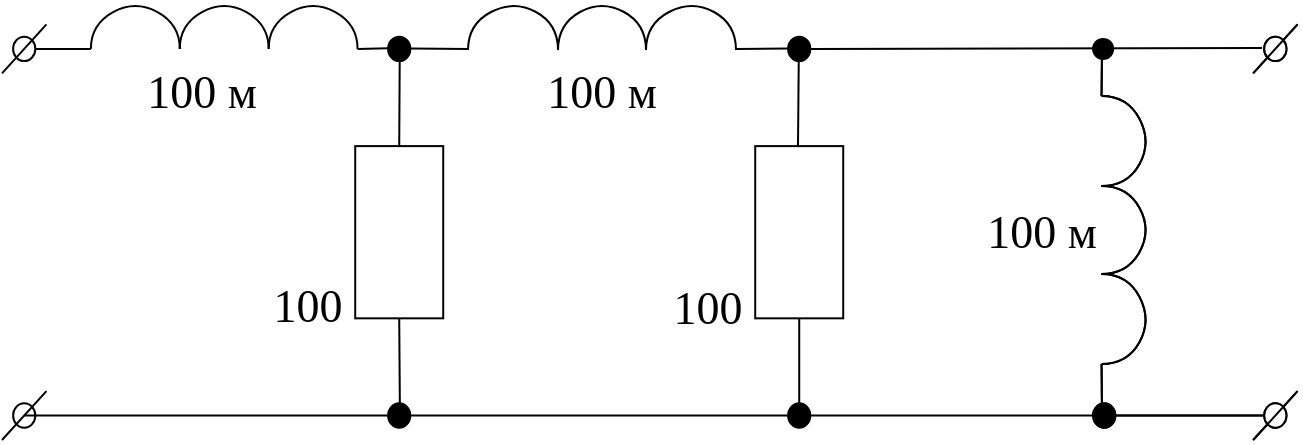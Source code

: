 <mxfile version="20.3.0" type="device"><diagram id="Dhs0ppZ26DUApHJKac9c" name="Страница 1"><mxGraphModel dx="902" dy="912" grid="1" gridSize="10" guides="1" tooltips="1" connect="1" arrows="1" fold="1" page="1" pageScale="1" pageWidth="827" pageHeight="1169" math="0" shadow="0"><root><mxCell id="0"/><mxCell id="1" parent="0"/><mxCell id="In4ZjJrjr7t_iOAR5RKB-9" value="" style="group" parent="1" vertex="1" connectable="0"><mxGeometry x="144.444" y="280" width="133.333" height="12.222" as="geometry"/></mxCell><mxCell id="In4ZjJrjr7t_iOAR5RKB-5" value="" style="curved=1;endArrow=none;html=1;rounded=0;endFill=0;" parent="In4ZjJrjr7t_iOAR5RKB-9" edge="1"><mxGeometry width="50" height="50" relative="1" as="geometry"><mxPoint y="24.444" as="sourcePoint"/><mxPoint x="44.444" y="24.444" as="targetPoint"/><Array as="points"><mxPoint y="12.222"/><mxPoint x="22.222"/><mxPoint x="44.444" y="12.222"/></Array></mxGeometry></mxCell><mxCell id="In4ZjJrjr7t_iOAR5RKB-7" value="" style="curved=1;endArrow=none;html=1;rounded=0;endFill=0;" parent="In4ZjJrjr7t_iOAR5RKB-9" edge="1"><mxGeometry width="50" height="50" relative="1" as="geometry"><mxPoint x="44.444" y="24.444" as="sourcePoint"/><mxPoint x="88.889" y="24.444" as="targetPoint"/><Array as="points"><mxPoint x="44.444" y="12.222"/><mxPoint x="66.667"/><mxPoint x="88.889" y="12.222"/></Array></mxGeometry></mxCell><mxCell id="In4ZjJrjr7t_iOAR5RKB-8" value="" style="curved=1;endArrow=none;html=1;rounded=0;endFill=0;" parent="In4ZjJrjr7t_iOAR5RKB-9" edge="1"><mxGeometry width="50" height="50" relative="1" as="geometry"><mxPoint x="88.889" y="24.444" as="sourcePoint"/><mxPoint x="133.333" y="24.444" as="targetPoint"/><Array as="points"><mxPoint x="88.889" y="12.222"/><mxPoint x="111.111"/><mxPoint x="133.333" y="12.222"/></Array></mxGeometry></mxCell><mxCell id="In4ZjJrjr7t_iOAR5RKB-18" value="" style="endArrow=none;html=1;rounded=0;startArrow=none;" parent="1" source="In4ZjJrjr7t_iOAR5RKB-77" edge="1"><mxGeometry width="50" height="50" relative="1" as="geometry"><mxPoint x="466.667" y="304.444" as="sourcePoint"/><mxPoint x="730" y="304" as="targetPoint"/></mxGeometry></mxCell><mxCell id="In4ZjJrjr7t_iOAR5RKB-19" value="" style="endArrow=none;html=1;rounded=0;startArrow=none;" parent="1" source="In4ZjJrjr7t_iOAR5RKB-83" edge="1"><mxGeometry width="50" height="50" relative="1" as="geometry"><mxPoint x="333.333" y="304.444" as="sourcePoint"/><mxPoint x="277.778" y="304.444" as="targetPoint"/></mxGeometry></mxCell><mxCell id="In4ZjJrjr7t_iOAR5RKB-20" value="" style="endArrow=none;html=1;rounded=0;" parent="1" edge="1"><mxGeometry width="50" height="50" relative="1" as="geometry"><mxPoint x="111.111" y="304.444" as="sourcePoint"/><mxPoint x="144.444" y="304.444" as="targetPoint"/></mxGeometry></mxCell><mxCell id="In4ZjJrjr7t_iOAR5RKB-24" value="" style="rounded=0;whiteSpace=wrap;html=1;rotation=90;" parent="1" vertex="1"><mxGeometry x="255.556" y="374.111" width="86.111" height="44" as="geometry"/></mxCell><mxCell id="In4ZjJrjr7t_iOAR5RKB-31" value="" style="endArrow=none;html=1;rounded=0;exitX=0;exitY=0.5;exitDx=0;exitDy=0;" parent="1" source="In4ZjJrjr7t_iOAR5RKB-24" edge="1"><mxGeometry width="50" height="50" relative="1" as="geometry"><mxPoint x="411.111" y="353.333" as="sourcePoint"/><mxPoint x="298.889" y="304.444" as="targetPoint"/></mxGeometry></mxCell><mxCell id="In4ZjJrjr7t_iOAR5RKB-32" value="" style="endArrow=none;html=1;rounded=0;entryX=1;entryY=0.5;entryDx=0;entryDy=0;startArrow=none;" parent="1" source="In4ZjJrjr7t_iOAR5RKB-85" target="In4ZjJrjr7t_iOAR5RKB-24" edge="1"><mxGeometry width="50" height="50" relative="1" as="geometry"><mxPoint x="298.889" y="487.778" as="sourcePoint"/><mxPoint x="344.444" y="438.889" as="targetPoint"/></mxGeometry></mxCell><mxCell id="In4ZjJrjr7t_iOAR5RKB-33" value="" style="rounded=0;whiteSpace=wrap;html=1;rotation=90;" parent="1" vertex="1"><mxGeometry x="455.556" y="374.111" width="86.111" height="44" as="geometry"/></mxCell><mxCell id="In4ZjJrjr7t_iOAR5RKB-34" value="" style="endArrow=none;html=1;rounded=0;entryX=1;entryY=0.5;entryDx=0;entryDy=0;startArrow=none;" parent="1" source="In4ZjJrjr7t_iOAR5RKB-79" target="In4ZjJrjr7t_iOAR5RKB-33" edge="1"><mxGeometry width="50" height="50" relative="1" as="geometry"><mxPoint x="498.889" y="487.778" as="sourcePoint"/><mxPoint x="533.333" y="438.889" as="targetPoint"/></mxGeometry></mxCell><mxCell id="In4ZjJrjr7t_iOAR5RKB-35" value="" style="endArrow=none;html=1;rounded=0;entryX=1;entryY=0.5;entryDx=0;entryDy=0;" parent="1" edge="1"><mxGeometry width="50" height="50" relative="1" as="geometry"><mxPoint x="498" y="353" as="sourcePoint"/><mxPoint x="498.422" y="304.444" as="targetPoint"/></mxGeometry></mxCell><mxCell id="In4ZjJrjr7t_iOAR5RKB-47" value="" style="group" parent="1" vertex="1" connectable="0"><mxGeometry x="100" y="292.222" width="22.222" height="24.444" as="geometry"/></mxCell><mxCell id="In4ZjJrjr7t_iOAR5RKB-48" value="" style="ellipse;whiteSpace=wrap;html=1;" parent="In4ZjJrjr7t_iOAR5RKB-47" vertex="1"><mxGeometry x="5.556" y="6.111" width="11.111" height="12.222" as="geometry"/></mxCell><mxCell id="In4ZjJrjr7t_iOAR5RKB-49" value="" style="endArrow=none;html=1;rounded=0;" parent="In4ZjJrjr7t_iOAR5RKB-47" edge="1"><mxGeometry width="50" height="50" relative="1" as="geometry"><mxPoint y="24.444" as="sourcePoint"/><mxPoint x="22.222" as="targetPoint"/></mxGeometry></mxCell><mxCell id="In4ZjJrjr7t_iOAR5RKB-50" value="" style="group" parent="1" vertex="1" connectable="0"><mxGeometry x="100" y="475.556" width="22.222" height="24.444" as="geometry"/></mxCell><mxCell id="In4ZjJrjr7t_iOAR5RKB-51" value="" style="ellipse;whiteSpace=wrap;html=1;" parent="In4ZjJrjr7t_iOAR5RKB-50" vertex="1"><mxGeometry x="5.556" y="6.111" width="11.111" height="12.222" as="geometry"/></mxCell><mxCell id="In4ZjJrjr7t_iOAR5RKB-52" value="" style="endArrow=none;html=1;rounded=0;" parent="In4ZjJrjr7t_iOAR5RKB-50" edge="1"><mxGeometry width="50" height="50" relative="1" as="geometry"><mxPoint y="24.444" as="sourcePoint"/><mxPoint x="22.222" as="targetPoint"/></mxGeometry></mxCell><mxCell id="In4ZjJrjr7t_iOAR5RKB-77" value="" style="ellipse;whiteSpace=wrap;html=1;fillColor=#000000;" parent="1" vertex="1"><mxGeometry x="493.056" y="298.333" width="11.111" height="12.222" as="geometry"/></mxCell><mxCell id="In4ZjJrjr7t_iOAR5RKB-78" value="" style="endArrow=none;html=1;rounded=0;" parent="1" target="In4ZjJrjr7t_iOAR5RKB-77" edge="1"><mxGeometry width="50" height="50" relative="1" as="geometry"><mxPoint x="466.667" y="304.444" as="sourcePoint"/><mxPoint x="688.889" y="304.444" as="targetPoint"/></mxGeometry></mxCell><mxCell id="In4ZjJrjr7t_iOAR5RKB-79" value="" style="ellipse;whiteSpace=wrap;html=1;fillColor=#000000;" parent="1" vertex="1"><mxGeometry x="493.056" y="481.667" width="11.111" height="12.222" as="geometry"/></mxCell><mxCell id="In4ZjJrjr7t_iOAR5RKB-80" value="" style="endArrow=none;html=1;rounded=0;entryX=1;entryY=0.5;entryDx=0;entryDy=0;" parent="1" target="In4ZjJrjr7t_iOAR5RKB-79" edge="1"><mxGeometry width="50" height="50" relative="1" as="geometry"><mxPoint x="498.889" y="487.778" as="sourcePoint"/><mxPoint x="498.611" y="443.472" as="targetPoint"/></mxGeometry></mxCell><mxCell id="In4ZjJrjr7t_iOAR5RKB-82" value="" style="endArrow=none;html=1;rounded=0;" parent="1" target="In4ZjJrjr7t_iOAR5RKB-81" edge="1"><mxGeometry width="50" height="50" relative="1" as="geometry"><mxPoint x="111.111" y="487.778" as="sourcePoint"/><mxPoint x="688.889" y="487.778" as="targetPoint"/></mxGeometry></mxCell><mxCell id="In4ZjJrjr7t_iOAR5RKB-83" value="" style="ellipse;whiteSpace=wrap;html=1;fillColor=#000000;" parent="1" vertex="1"><mxGeometry x="293.056" y="298.333" width="11.111" height="12.222" as="geometry"/></mxCell><mxCell id="In4ZjJrjr7t_iOAR5RKB-84" value="" style="endArrow=none;html=1;rounded=0;" parent="1" target="In4ZjJrjr7t_iOAR5RKB-83" edge="1"><mxGeometry width="50" height="50" relative="1" as="geometry"><mxPoint x="333.333" y="304.444" as="sourcePoint"/><mxPoint x="277.778" y="304.444" as="targetPoint"/></mxGeometry></mxCell><mxCell id="In4ZjJrjr7t_iOAR5RKB-85" value="" style="ellipse;whiteSpace=wrap;html=1;fillColor=#000000;" parent="1" vertex="1"><mxGeometry x="293.056" y="481.667" width="11.111" height="12.222" as="geometry"/></mxCell><mxCell id="In4ZjJrjr7t_iOAR5RKB-86" value="" style="endArrow=none;html=1;rounded=0;entryX=1;entryY=0.5;entryDx=0;entryDy=0;" parent="1" target="In4ZjJrjr7t_iOAR5RKB-85" edge="1"><mxGeometry width="50" height="50" relative="1" as="geometry"><mxPoint x="298.889" y="487.778" as="sourcePoint"/><mxPoint x="298.611" y="443.472" as="targetPoint"/></mxGeometry></mxCell><mxCell id="4jaVY5P4hN9uyw28QDBH-1" value="" style="group;rotation=0;" parent="1" vertex="1" connectable="0"><mxGeometry x="333.003" y="280" width="133.333" height="12.222" as="geometry"/></mxCell><mxCell id="4jaVY5P4hN9uyw28QDBH-2" value="" style="curved=1;endArrow=none;html=1;rounded=0;endFill=0;" parent="4jaVY5P4hN9uyw28QDBH-1" edge="1"><mxGeometry width="50" height="50" relative="1" as="geometry"><mxPoint y="25" as="sourcePoint"/><mxPoint x="45" y="25" as="targetPoint"/><Array as="points"><mxPoint y="12"/><mxPoint x="23"/><mxPoint x="45" y="12"/></Array></mxGeometry></mxCell><mxCell id="4jaVY5P4hN9uyw28QDBH-3" value="" style="curved=1;endArrow=none;html=1;rounded=0;endFill=0;" parent="4jaVY5P4hN9uyw28QDBH-1" edge="1"><mxGeometry width="50" height="50" relative="1" as="geometry"><mxPoint x="45" y="25" as="sourcePoint"/><mxPoint x="89" y="25" as="targetPoint"/><Array as="points"><mxPoint x="45" y="12"/><mxPoint x="67"/><mxPoint x="89" y="12"/></Array></mxGeometry></mxCell><mxCell id="4jaVY5P4hN9uyw28QDBH-4" value="" style="curved=1;endArrow=none;html=1;rounded=0;endFill=0;" parent="4jaVY5P4hN9uyw28QDBH-1" edge="1"><mxGeometry width="50" height="50" relative="1" as="geometry"><mxPoint x="89" y="25" as="sourcePoint"/><mxPoint x="134" y="25" as="targetPoint"/><Array as="points"><mxPoint x="89" y="12"/><mxPoint x="112"/><mxPoint x="134" y="12"/></Array></mxGeometry></mxCell><mxCell id="mu71DA3PVKnvrBaOkVtt-1" value="" style="group" parent="1" vertex="1" connectable="0"><mxGeometry x="640.002" y="292.222" width="107.778" height="207.778" as="geometry"/></mxCell><mxCell id="In4ZjJrjr7t_iOAR5RKB-10" value="" style="group;rotation=90;" parent="mu71DA3PVKnvrBaOkVtt-1" vertex="1" connectable="0"><mxGeometry x="-38.219" y="96.778" width="133.333" height="12.222" as="geometry"/></mxCell><mxCell id="In4ZjJrjr7t_iOAR5RKB-11" value="" style="curved=1;endArrow=none;html=1;rounded=0;endFill=0;" parent="In4ZjJrjr7t_iOAR5RKB-10" edge="1"><mxGeometry width="50" height="50" relative="1" as="geometry"><mxPoint x="48" y="-61" as="sourcePoint"/><mxPoint x="48" y="-16" as="targetPoint"/><Array as="points"><mxPoint x="61" y="-61"/><mxPoint x="73" y="-38"/><mxPoint x="61" y="-16"/></Array></mxGeometry></mxCell><mxCell id="In4ZjJrjr7t_iOAR5RKB-12" value="" style="curved=1;endArrow=none;html=1;rounded=0;endFill=0;" parent="In4ZjJrjr7t_iOAR5RKB-10" edge="1"><mxGeometry width="50" height="50" relative="1" as="geometry"><mxPoint x="48" y="-16" as="sourcePoint"/><mxPoint x="48" y="28" as="targetPoint"/><Array as="points"><mxPoint x="61" y="-16"/><mxPoint x="73" y="6"/><mxPoint x="61" y="28"/></Array></mxGeometry></mxCell><mxCell id="In4ZjJrjr7t_iOAR5RKB-13" value="" style="curved=1;endArrow=none;html=1;rounded=0;endFill=0;" parent="In4ZjJrjr7t_iOAR5RKB-10" edge="1"><mxGeometry width="50" height="50" relative="1" as="geometry"><mxPoint x="48" y="28" as="sourcePoint"/><mxPoint x="48" y="73" as="targetPoint"/><Array as="points"><mxPoint x="61" y="28"/><mxPoint x="73" y="51"/><mxPoint x="61" y="73"/></Array></mxGeometry></mxCell><mxCell id="In4ZjJrjr7t_iOAR5RKB-21" value="" style="endArrow=none;html=1;rounded=0;startArrow=none;" parent="mu71DA3PVKnvrBaOkVtt-1" source="In4ZjJrjr7t_iOAR5RKB-81" edge="1"><mxGeometry width="50" height="50" relative="1" as="geometry"><mxPoint x="-481.111" y="195.556" as="sourcePoint"/><mxPoint x="96.667" y="195.556" as="targetPoint"/></mxGeometry></mxCell><mxCell id="In4ZjJrjr7t_iOAR5RKB-43" value="" style="group" parent="mu71DA3PVKnvrBaOkVtt-1" vertex="1" connectable="0"><mxGeometry x="85.556" y="183.333" width="22.222" height="24.444" as="geometry"/></mxCell><mxCell id="In4ZjJrjr7t_iOAR5RKB-38" value="" style="ellipse;whiteSpace=wrap;html=1;" parent="In4ZjJrjr7t_iOAR5RKB-43" vertex="1"><mxGeometry x="5.556" y="6.111" width="11.111" height="12.222" as="geometry"/></mxCell><mxCell id="In4ZjJrjr7t_iOAR5RKB-42" value="" style="endArrow=none;html=1;rounded=0;" parent="In4ZjJrjr7t_iOAR5RKB-43" edge="1"><mxGeometry width="50" height="50" relative="1" as="geometry"><mxPoint y="24.444" as="sourcePoint"/><mxPoint x="22.222" as="targetPoint"/></mxGeometry></mxCell><mxCell id="In4ZjJrjr7t_iOAR5RKB-44" value="" style="group" parent="mu71DA3PVKnvrBaOkVtt-1" vertex="1" connectable="0"><mxGeometry x="85.556" width="22.222" height="24.444" as="geometry"/></mxCell><mxCell id="In4ZjJrjr7t_iOAR5RKB-45" value="" style="ellipse;whiteSpace=wrap;html=1;" parent="In4ZjJrjr7t_iOAR5RKB-44" vertex="1"><mxGeometry x="5.556" y="6.111" width="11.111" height="12.222" as="geometry"/></mxCell><mxCell id="In4ZjJrjr7t_iOAR5RKB-46" value="" style="endArrow=none;html=1;rounded=0;" parent="In4ZjJrjr7t_iOAR5RKB-44" edge="1"><mxGeometry width="50" height="50" relative="1" as="geometry"><mxPoint y="24.444" as="sourcePoint"/><mxPoint x="22.222" as="targetPoint"/></mxGeometry></mxCell><mxCell id="In4ZjJrjr7t_iOAR5RKB-63" value="" style="endArrow=none;html=1;rounded=0;" parent="mu71DA3PVKnvrBaOkVtt-1" edge="1"><mxGeometry width="50" height="50" relative="1" as="geometry"><mxPoint x="9.778" y="35.778" as="sourcePoint"/><mxPoint x="10.0" y="12.222" as="targetPoint"/></mxGeometry></mxCell><mxCell id="In4ZjJrjr7t_iOAR5RKB-69" value="" style="endArrow=none;html=1;rounded=0;" parent="mu71DA3PVKnvrBaOkVtt-1" edge="1"><mxGeometry width="50" height="50" relative="1" as="geometry"><mxPoint x="10.0" y="195.556" as="sourcePoint"/><mxPoint x="9.778" y="169.778" as="targetPoint"/></mxGeometry></mxCell><mxCell id="In4ZjJrjr7t_iOAR5RKB-81" value="" style="ellipse;whiteSpace=wrap;html=1;fillColor=#000000;" parent="mu71DA3PVKnvrBaOkVtt-1" vertex="1"><mxGeometry x="5.556" y="189.444" width="11.111" height="12.222" as="geometry"/></mxCell><mxCell id="RHBQwPc5ubZLEgLRkkLc-38" value="" style="ellipse;whiteSpace=wrap;html=1;strokeColor=#000000;fillColor=#000000;" parent="mu71DA3PVKnvrBaOkVtt-1" vertex="1"><mxGeometry x="5.558" y="7.218" width="10" height="10" as="geometry"/></mxCell><mxCell id="tapsdsgolGZxtPS6MXbE-2" value="&lt;font style=&quot;font-size: 23px;&quot;&gt;100 м&lt;/font&gt;" style="text;html=1;strokeColor=none;fillColor=none;align=center;verticalAlign=middle;whiteSpace=wrap;rounded=0;fontFamily=Times New Roman;" parent="1" vertex="1"><mxGeometry x="160" y="310.56" width="80" height="30" as="geometry"/></mxCell><mxCell id="tapsdsgolGZxtPS6MXbE-6" value="&lt;font style=&quot;font-size: 23px;&quot;&gt;100&lt;/font&gt;&lt;span style=&quot;color: rgba(0, 0, 0, 0); font-family: monospace; font-size: 0px; text-align: start;&quot;&gt;%3CmxGraphModel%3E%3Croot%3E%3CmxCell%20id%3D%220%22%2F%3E%3CmxCell%20id%3D%221%22%20parent%3D%220%22%2F%3E%3CmxCell%20id%3D%222%22%20value%3D%22%22%20style%3D%22group%22%20vertex%3D%221%22%20connectable%3D%220%22%20parent%3D%221%22%3E%3CmxGeometry%20x%3D%22640.002%22%20y%3D%22292.222%22%20width%3D%22107.778%22%20height%3D%22207.778%22%20as%3D%22geometry%22%2F%3E%3C%2FmxCell%3E%3CmxCell%20id%3D%223%22%20value%3D%22%22%20style%3D%22group%3Brotation%3D90%3B%22%20vertex%3D%221%22%20connectable%3D%220%22%20parent%3D%222%22%3E%3CmxGeometry%20x%3D%22-38.219%22%20y%3D%2296.778%22%20width%3D%22133.333%22%20height%3D%2212.222%22%20as%3D%22geometry%22%2F%3E%3C%2FmxCell%3E%3CmxCell%20id%3D%224%22%20value%3D%22%22%20style%3D%22curved%3D1%3BendArrow%3Dnone%3Bhtml%3D1%3Brounded%3D0%3BendFill%3D0%3B%22%20edge%3D%221%22%20parent%3D%223%22%3E%3CmxGeometry%20width%3D%2250%22%20height%3D%2250%22%20relative%3D%221%22%20as%3D%22geometry%22%3E%3CmxPoint%20x%3D%2248%22%20y%3D%22-61%22%20as%3D%22sourcePoint%22%2F%3E%3CmxPoint%20x%3D%2248%22%20y%3D%22-16%22%20as%3D%22targetPoint%22%2F%3E%3CArray%20as%3D%22points%22%3E%3CmxPoint%20x%3D%2261%22%20y%3D%22-61%22%2F%3E%3CmxPoint%20x%3D%2273%22%20y%3D%22-38%22%2F%3E%3CmxPoint%20x%3D%2261%22%20y%3D%22-16%22%2F%3E%3C%2FArray%3E%3C%2FmxGeometry%3E%3C%2FmxCell%3E%3CmxCell%20id%3D%225%22%20value%3D%22%22%20style%3D%22curved%3D1%3BendArrow%3Dnone%3Bhtml%3D1%3Brounded%3D0%3BendFill%3D0%3B%22%20edge%3D%221%22%20parent%3D%223%22%3E%3CmxGeometry%20width%3D%2250%22%20height%3D%2250%22%20relative%3D%221%22%20as%3D%22geometry%22%3E%3CmxPoint%20x%3D%2248%22%20y%3D%22-16%22%20as%3D%22sourcePoint%22%2F%3E%3CmxPoint%20x%3D%2248%22%20y%3D%2228%22%20as%3D%22targetPoint%22%2F%3E%3CArray%20as%3D%22points%22%3E%3CmxPoint%20x%3D%2261%22%20y%3D%22-16%22%2F%3E%3CmxPoint%20x%3D%2273%22%20y%3D%226%22%2F%3E%3CmxPoint%20x%3D%2261%22%20y%3D%2228%22%2F%3E%3C%2FArray%3E%3C%2FmxGeometry%3E%3C%2FmxCell%3E%3CmxCell%20id%3D%226%22%20value%3D%22%22%20style%3D%22curved%3D1%3BendArrow%3Dnone%3Bhtml%3D1%3Brounded%3D0%3BendFill%3D0%3B%22%20edge%3D%221%22%20parent%3D%223%22%3E%3CmxGeometry%20width%3D%2250%22%20height%3D%2250%22%20relative%3D%221%22%20as%3D%22geometry%22%3E%3CmxPoint%20x%3D%2248%22%20y%3D%2228%22%20as%3D%22sourcePoint%22%2F%3E%3CmxPoint%20x%3D%2248%22%20y%3D%2273%22%20as%3D%22targetPoint%22%2F%3E%3CArray%20as%3D%22points%22%3E%3CmxPoint%20x%3D%2261%22%20y%3D%2228%22%2F%3E%3CmxPoint%20x%3D%2273%22%20y%3D%2251%22%2F%3E%3CmxPoint%20x%3D%2261%22%20y%3D%2273%22%2F%3E%3C%2FArray%3E%3C%2FmxGeometry%3E%3C%2FmxCell%3E%3CmxCell%20id%3D%227%22%20value%3D%22%22%20style%3D%22endArrow%3Dnone%3Bhtml%3D1%3Brounded%3D0%3BstartArrow%3Dnone%3B%22%20edge%3D%221%22%20parent%3D%222%22%20source%3D%2219%22%3E%3CmxGeometry%20width%3D%2250%22%20height%3D%2250%22%20relative%3D%221%22%20as%3D%22geometry%22%3E%3CmxPoint%20x%3D%22-481.111%22%20y%3D%22195.556%22%20as%3D%22sourcePoint%22%2F%3E%3CmxPoint%20x%3D%2296.667%22%20y%3D%22195.556%22%20as%3D%22targetPoint%22%2F%3E%3C%2FmxGeometry%3E%3C%2FmxCell%3E%3CmxCell%20id%3D%228%22%20value%3D%22%22%20style%3D%22group%22%20vertex%3D%221%22%20connectable%3D%220%22%20parent%3D%222%22%3E%3CmxGeometry%20x%3D%2285.556%22%20y%3D%22183.333%22%20width%3D%2222.222%22%20height%3D%2224.444%22%20as%3D%22geometry%22%2F%3E%3C%2FmxCell%3E%3CmxCell%20id%3D%229%22%20value%3D%22%22%20style%3D%22ellipse%3BwhiteSpace%3Dwrap%3Bhtml%3D1%3B%22%20vertex%3D%221%22%20parent%3D%228%22%3E%3CmxGeometry%20x%3D%225.556%22%20y%3D%226.111%22%20width%3D%2211.111%22%20height%3D%2212.222%22%20as%3D%22geometry%22%2F%3E%3C%2FmxCell%3E%3CmxCell%20id%3D%2210%22%20value%3D%22%22%20style%3D%22endArrow%3Dnone%3Bhtml%3D1%3Brounded%3D0%3B%22%20edge%3D%221%22%20parent%3D%228%22%3E%3CmxGeometry%20width%3D%2250%22%20height%3D%2250%22%20relative%3D%221%22%20as%3D%22geometry%22%3E%3CmxPoint%20y%3D%2224.444%22%20as%3D%22sourcePoint%22%2F%3E%3CmxPoint%20x%3D%2222.222%22%20as%3D%22targetPoint%22%2F%3E%3C%2FmxGeometry%3E%3C%2FmxCell%3E%3CmxCell%20id%3D%2211%22%20value%3D%22%22%20style%3D%22group%22%20vertex%3D%221%22%20connectable%3D%220%22%20parent%3D%222%22%3E%3CmxGeometry%20x%3D%2285.556%22%20width%3D%2222.222%22%20height%3D%2224.444%22%20as%3D%22geometry%22%2F%3E%3C%2FmxCell%3E%3CmxCell%20id%3D%2212%22%20value%3D%22%22%20style%3D%22ellipse%3BwhiteSpace%3Dwrap%3Bhtml%3D1%3B%22%20vertex%3D%221%22%20parent%3D%2211%22%3E%3CmxGeometry%20x%3D%225.556%22%20y%3D%226.111%22%20width%3D%2211.111%22%20height%3D%2212.222%22%20as%3D%22geometry%22%2F%3E%3C%2FmxCell%3E%3CmxCell%20id%3D%2213%22%20value%3D%22%22%20style%3D%22endArrow%3Dnone%3Bhtml%3D1%3Brounded%3D0%3B%22%20edge%3D%221%22%20parent%3D%2211%22%3E%3CmxGeometry%20width%3D%2250%22%20height%3D%2250%22%20relative%3D%221%22%20as%3D%22geometry%22%3E%3CmxPoint%20y%3D%2224.444%22%20as%3D%22sourcePoint%22%2F%3E%3CmxPoint%20x%3D%2222.222%22%20as%3D%22targetPoint%22%2F%3E%3C%2FmxGeometry%3E%3C%2FmxCell%3E%3CmxCell%20id%3D%2214%22%20value%3D%22%22%20style%3D%22endArrow%3Dnone%3Bhtml%3D1%3Brounded%3D0%3B%22%20edge%3D%221%22%20parent%3D%222%22%3E%3CmxGeometry%20width%3D%2250%22%20height%3D%2250%22%20relative%3D%221%22%20as%3D%22geometry%22%3E%3CmxPoint%20x%3D%229.778%22%20y%3D%2235.778%22%20as%3D%22sourcePoint%22%2F%3E%3CmxPoint%20x%3D%230.0%22%20y%3D%2212.222%22%20as%3D%22targetPoint%22%2F%3E%3C%2FmxGeometry%3E%3C%2FmxCell%3E%3CmxCell%20id%3D%2215%22%20value%3D%22%22%20style%3D%22endArrow%3Dnone%3Bhtml%3D1%3Brounded%3D0%3B%22%20edge%3D%221%22%20parent%3D%222%22%3E%3CmxGeometry%20width%3D%2250%22%20height%3D%2250%22%20relative%3D%221%22%20as%3D%22geometry%22%3E%3CmxPoint%20x%3D%230.0%22%20y%3D%22195.556%22%20as%3D%22sourcePoint%22%2F%3E%3CmxPoint%20x%3D%229.778%22%20y%3D%22169.778%22%20as%3D%22targetPoint%22%2F%3E%3C%2FmxGeometry%3E%3C%2FmxCell%3E%3CmxCell%20id%3D%2216%22%20value%3D%22%22%20style%3D%22group%22%20vertex%3D%221%22%20connectable%3D%220%22%20parent%3D%222%22%3E%3CmxGeometry%20y%3D%221.222%22%20width%3D%2222.222%22%20height%3D%2224.444%22%20as%3D%22geometry%22%2F%3E%3C%2FmxCell%3E%3CmxCell%20id%3D%2217%22%20value%3D%22%22%20style%3D%22ellipse%3BwhiteSpace%3Dwrap%3Bhtml%3D1%3B%22%20vertex%3D%221%22%20parent%3D%2216%22%3E%3CmxGeometry%20x%3D%225.556%22%20y%3D%226.111%22%20width%3D%2211.111%22%20height%3D%2212.222%22%20as%3D%22geometry%22%2F%3E%3C%2FmxCell%3E%3CmxCell%20id%3D%2218%22%20value%3D%22%22%20style%3D%22endArrow%3Dnone%3Bhtml%3D1%3Brounded%3D0%3B%22%20edge%3D%221%22%20parent%3D%2216%22%3E%3CmxGeometry%20width%3D%2250%22%20height%3D%2250%22%20relative%3D%221%22%20as%3D%22geometry%22%3E%3CmxPoint%20y%3D%2224.444%22%20as%3D%22sourcePoint%22%2F%3E%3CmxPoint%20x%3D%2222.222%22%20as%3D%22targetPoint%22%2F%3E%3C%2FmxGeometry%3E%3C%2FmxCell%3E%3CmxCell%20id%3D%2219%22%20value%3D%22%22%20style%3D%22ellipse%3BwhiteSpace%3Dwrap%3Bhtml%3D1%3BfillColor%3D%23000000%3B%22%20vertex%3D%221%22%20parent%3D%222%22%3E%3CmxGeometry%20x%3D%225.556%22%20y%3D%22189.444%22%20width%3D%2211.111%22%20height%3D%2212.222%22%20as%3D%22geometry%22%2F%3E%3C%2FmxCell%3E%3C%2Froot%3E%3C%2FmxGraphModel%3E&lt;/span&gt;" style="text;html=1;strokeColor=none;fillColor=none;align=center;verticalAlign=middle;whiteSpace=wrap;rounded=0;fontFamily=Times New Roman;" parent="1" vertex="1"><mxGeometry x="413.06" y="419" width="80" height="30" as="geometry"/></mxCell><mxCell id="fuPycSVkqgIhltDiaqaw-5" value="&lt;font style=&quot;font-size: 23px;&quot;&gt;100 м&lt;/font&gt;" style="text;html=1;strokeColor=none;fillColor=none;align=center;verticalAlign=middle;whiteSpace=wrap;rounded=0;fontFamily=Times New Roman;" parent="1" vertex="1"><mxGeometry x="359.67" y="310.56" width="80" height="30" as="geometry"/></mxCell><mxCell id="FjysBps_MSYzZ6lxEiDN-1" value="" style="group" vertex="1" connectable="0" parent="1"><mxGeometry x="640.002" y="292.222" width="107.778" height="207.778" as="geometry"/></mxCell><mxCell id="FjysBps_MSYzZ6lxEiDN-2" value="" style="group;rotation=90;" vertex="1" connectable="0" parent="FjysBps_MSYzZ6lxEiDN-1"><mxGeometry x="-38.219" y="96.778" width="133.333" height="12.222" as="geometry"/></mxCell><mxCell id="FjysBps_MSYzZ6lxEiDN-3" value="" style="curved=1;endArrow=none;html=1;rounded=0;endFill=0;" edge="1" parent="FjysBps_MSYzZ6lxEiDN-2"><mxGeometry width="50" height="50" relative="1" as="geometry"><mxPoint x="48" y="-61" as="sourcePoint"/><mxPoint x="48" y="-16" as="targetPoint"/><Array as="points"><mxPoint x="61" y="-61"/><mxPoint x="73" y="-38"/><mxPoint x="61" y="-16"/></Array></mxGeometry></mxCell><mxCell id="FjysBps_MSYzZ6lxEiDN-4" value="" style="curved=1;endArrow=none;html=1;rounded=0;endFill=0;" edge="1" parent="FjysBps_MSYzZ6lxEiDN-2"><mxGeometry width="50" height="50" relative="1" as="geometry"><mxPoint x="48" y="-16" as="sourcePoint"/><mxPoint x="48" y="28" as="targetPoint"/><Array as="points"><mxPoint x="61" y="-16"/><mxPoint x="73" y="6"/><mxPoint x="61" y="28"/></Array></mxGeometry></mxCell><mxCell id="FjysBps_MSYzZ6lxEiDN-5" value="" style="curved=1;endArrow=none;html=1;rounded=0;endFill=0;" edge="1" parent="FjysBps_MSYzZ6lxEiDN-2"><mxGeometry width="50" height="50" relative="1" as="geometry"><mxPoint x="48" y="28" as="sourcePoint"/><mxPoint x="48" y="73" as="targetPoint"/><Array as="points"><mxPoint x="61" y="28"/><mxPoint x="73" y="51"/><mxPoint x="61" y="73"/></Array></mxGeometry></mxCell><mxCell id="FjysBps_MSYzZ6lxEiDN-6" value="" style="endArrow=none;html=1;rounded=0;startArrow=none;" edge="1" parent="FjysBps_MSYzZ6lxEiDN-1" source="FjysBps_MSYzZ6lxEiDN-18"><mxGeometry width="50" height="50" relative="1" as="geometry"><mxPoint x="-481.111" y="195.556" as="sourcePoint"/><mxPoint x="96.667" y="195.556" as="targetPoint"/></mxGeometry></mxCell><mxCell id="FjysBps_MSYzZ6lxEiDN-7" value="" style="group" vertex="1" connectable="0" parent="FjysBps_MSYzZ6lxEiDN-1"><mxGeometry x="85.556" y="183.333" width="22.222" height="24.444" as="geometry"/></mxCell><mxCell id="FjysBps_MSYzZ6lxEiDN-8" value="" style="ellipse;whiteSpace=wrap;html=1;" vertex="1" parent="FjysBps_MSYzZ6lxEiDN-7"><mxGeometry x="5.556" y="6.111" width="11.111" height="12.222" as="geometry"/></mxCell><mxCell id="FjysBps_MSYzZ6lxEiDN-9" value="" style="endArrow=none;html=1;rounded=0;" edge="1" parent="FjysBps_MSYzZ6lxEiDN-7"><mxGeometry width="50" height="50" relative="1" as="geometry"><mxPoint y="24.444" as="sourcePoint"/><mxPoint x="22.222" as="targetPoint"/></mxGeometry></mxCell><mxCell id="FjysBps_MSYzZ6lxEiDN-10" value="" style="group" vertex="1" connectable="0" parent="FjysBps_MSYzZ6lxEiDN-1"><mxGeometry x="85.556" width="22.222" height="24.444" as="geometry"/></mxCell><mxCell id="FjysBps_MSYzZ6lxEiDN-11" value="" style="ellipse;whiteSpace=wrap;html=1;" vertex="1" parent="FjysBps_MSYzZ6lxEiDN-10"><mxGeometry x="5.556" y="6.111" width="11.111" height="12.222" as="geometry"/></mxCell><mxCell id="FjysBps_MSYzZ6lxEiDN-12" value="" style="endArrow=none;html=1;rounded=0;" edge="1" parent="FjysBps_MSYzZ6lxEiDN-10"><mxGeometry width="50" height="50" relative="1" as="geometry"><mxPoint y="24.444" as="sourcePoint"/><mxPoint x="22.222" as="targetPoint"/></mxGeometry></mxCell><mxCell id="FjysBps_MSYzZ6lxEiDN-13" value="" style="endArrow=none;html=1;rounded=0;" edge="1" parent="FjysBps_MSYzZ6lxEiDN-1"><mxGeometry width="50" height="50" relative="1" as="geometry"><mxPoint x="9.778" y="35.778" as="sourcePoint"/><mxPoint x="10.0" y="12.222" as="targetPoint"/></mxGeometry></mxCell><mxCell id="FjysBps_MSYzZ6lxEiDN-14" value="" style="endArrow=none;html=1;rounded=0;" edge="1" parent="FjysBps_MSYzZ6lxEiDN-1"><mxGeometry width="50" height="50" relative="1" as="geometry"><mxPoint x="10.0" y="195.556" as="sourcePoint"/><mxPoint x="9.778" y="169.778" as="targetPoint"/></mxGeometry></mxCell><mxCell id="FjysBps_MSYzZ6lxEiDN-18" value="" style="ellipse;whiteSpace=wrap;html=1;fillColor=#000000;" vertex="1" parent="FjysBps_MSYzZ6lxEiDN-1"><mxGeometry x="5.556" y="189.444" width="11.111" height="12.222" as="geometry"/></mxCell><mxCell id="FjysBps_MSYzZ6lxEiDN-19" value="&lt;font style=&quot;font-size: 23px;&quot;&gt;100&lt;/font&gt;&lt;span style=&quot;color: rgba(0, 0, 0, 0); font-family: monospace; font-size: 0px; text-align: start;&quot;&gt;%3CmxGraphModel%3E%3Croot%3E%3CmxCell%20id%3D%220%22%2F%3E%3CmxCell%20id%3D%221%22%20parent%3D%220%22%2F%3E%3CmxCell%20id%3D%222%22%20value%3D%22%22%20style%3D%22group%22%20vertex%3D%221%22%20connectable%3D%220%22%20parent%3D%221%22%3E%3CmxGeometry%20x%3D%22640.002%22%20y%3D%22292.222%22%20width%3D%22107.778%22%20height%3D%22207.778%22%20as%3D%22geometry%22%2F%3E%3C%2FmxCell%3E%3CmxCell%20id%3D%223%22%20value%3D%22%22%20style%3D%22group%3Brotation%3D90%3B%22%20vertex%3D%221%22%20connectable%3D%220%22%20parent%3D%222%22%3E%3CmxGeometry%20x%3D%22-38.219%22%20y%3D%2296.778%22%20width%3D%22133.333%22%20height%3D%2212.222%22%20as%3D%22geometry%22%2F%3E%3C%2FmxCell%3E%3CmxCell%20id%3D%224%22%20value%3D%22%22%20style%3D%22curved%3D1%3BendArrow%3Dnone%3Bhtml%3D1%3Brounded%3D0%3BendFill%3D0%3B%22%20edge%3D%221%22%20parent%3D%223%22%3E%3CmxGeometry%20width%3D%2250%22%20height%3D%2250%22%20relative%3D%221%22%20as%3D%22geometry%22%3E%3CmxPoint%20x%3D%2248%22%20y%3D%22-61%22%20as%3D%22sourcePoint%22%2F%3E%3CmxPoint%20x%3D%2248%22%20y%3D%22-16%22%20as%3D%22targetPoint%22%2F%3E%3CArray%20as%3D%22points%22%3E%3CmxPoint%20x%3D%2261%22%20y%3D%22-61%22%2F%3E%3CmxPoint%20x%3D%2273%22%20y%3D%22-38%22%2F%3E%3CmxPoint%20x%3D%2261%22%20y%3D%22-16%22%2F%3E%3C%2FArray%3E%3C%2FmxGeometry%3E%3C%2FmxCell%3E%3CmxCell%20id%3D%225%22%20value%3D%22%22%20style%3D%22curved%3D1%3BendArrow%3Dnone%3Bhtml%3D1%3Brounded%3D0%3BendFill%3D0%3B%22%20edge%3D%221%22%20parent%3D%223%22%3E%3CmxGeometry%20width%3D%2250%22%20height%3D%2250%22%20relative%3D%221%22%20as%3D%22geometry%22%3E%3CmxPoint%20x%3D%2248%22%20y%3D%22-16%22%20as%3D%22sourcePoint%22%2F%3E%3CmxPoint%20x%3D%2248%22%20y%3D%2228%22%20as%3D%22targetPoint%22%2F%3E%3CArray%20as%3D%22points%22%3E%3CmxPoint%20x%3D%2261%22%20y%3D%22-16%22%2F%3E%3CmxPoint%20x%3D%2273%22%20y%3D%226%22%2F%3E%3CmxPoint%20x%3D%2261%22%20y%3D%2228%22%2F%3E%3C%2FArray%3E%3C%2FmxGeometry%3E%3C%2FmxCell%3E%3CmxCell%20id%3D%226%22%20value%3D%22%22%20style%3D%22curved%3D1%3BendArrow%3Dnone%3Bhtml%3D1%3Brounded%3D0%3BendFill%3D0%3B%22%20edge%3D%221%22%20parent%3D%223%22%3E%3CmxGeometry%20width%3D%2250%22%20height%3D%2250%22%20relative%3D%221%22%20as%3D%22geometry%22%3E%3CmxPoint%20x%3D%2248%22%20y%3D%2228%22%20as%3D%22sourcePoint%22%2F%3E%3CmxPoint%20x%3D%2248%22%20y%3D%2273%22%20as%3D%22targetPoint%22%2F%3E%3CArray%20as%3D%22points%22%3E%3CmxPoint%20x%3D%2261%22%20y%3D%2228%22%2F%3E%3CmxPoint%20x%3D%2273%22%20y%3D%2251%22%2F%3E%3CmxPoint%20x%3D%2261%22%20y%3D%2273%22%2F%3E%3C%2FArray%3E%3C%2FmxGeometry%3E%3C%2FmxCell%3E%3CmxCell%20id%3D%227%22%20value%3D%22%22%20style%3D%22endArrow%3Dnone%3Bhtml%3D1%3Brounded%3D0%3BstartArrow%3Dnone%3B%22%20edge%3D%221%22%20parent%3D%222%22%20source%3D%2219%22%3E%3CmxGeometry%20width%3D%2250%22%20height%3D%2250%22%20relative%3D%221%22%20as%3D%22geometry%22%3E%3CmxPoint%20x%3D%22-481.111%22%20y%3D%22195.556%22%20as%3D%22sourcePoint%22%2F%3E%3CmxPoint%20x%3D%2296.667%22%20y%3D%22195.556%22%20as%3D%22targetPoint%22%2F%3E%3C%2FmxGeometry%3E%3C%2FmxCell%3E%3CmxCell%20id%3D%228%22%20value%3D%22%22%20style%3D%22group%22%20vertex%3D%221%22%20connectable%3D%220%22%20parent%3D%222%22%3E%3CmxGeometry%20x%3D%2285.556%22%20y%3D%22183.333%22%20width%3D%2222.222%22%20height%3D%2224.444%22%20as%3D%22geometry%22%2F%3E%3C%2FmxCell%3E%3CmxCell%20id%3D%229%22%20value%3D%22%22%20style%3D%22ellipse%3BwhiteSpace%3Dwrap%3Bhtml%3D1%3B%22%20vertex%3D%221%22%20parent%3D%228%22%3E%3CmxGeometry%20x%3D%225.556%22%20y%3D%226.111%22%20width%3D%2211.111%22%20height%3D%2212.222%22%20as%3D%22geometry%22%2F%3E%3C%2FmxCell%3E%3CmxCell%20id%3D%2210%22%20value%3D%22%22%20style%3D%22endArrow%3Dnone%3Bhtml%3D1%3Brounded%3D0%3B%22%20edge%3D%221%22%20parent%3D%228%22%3E%3CmxGeometry%20width%3D%2250%22%20height%3D%2250%22%20relative%3D%221%22%20as%3D%22geometry%22%3E%3CmxPoint%20y%3D%2224.444%22%20as%3D%22sourcePoint%22%2F%3E%3CmxPoint%20x%3D%2222.222%22%20as%3D%22targetPoint%22%2F%3E%3C%2FmxGeometry%3E%3C%2FmxCell%3E%3CmxCell%20id%3D%2211%22%20value%3D%22%22%20style%3D%22group%22%20vertex%3D%221%22%20connectable%3D%220%22%20parent%3D%222%22%3E%3CmxGeometry%20x%3D%2285.556%22%20width%3D%2222.222%22%20height%3D%2224.444%22%20as%3D%22geometry%22%2F%3E%3C%2FmxCell%3E%3CmxCell%20id%3D%2212%22%20value%3D%22%22%20style%3D%22ellipse%3BwhiteSpace%3Dwrap%3Bhtml%3D1%3B%22%20vertex%3D%221%22%20parent%3D%2211%22%3E%3CmxGeometry%20x%3D%225.556%22%20y%3D%226.111%22%20width%3D%2211.111%22%20height%3D%2212.222%22%20as%3D%22geometry%22%2F%3E%3C%2FmxCell%3E%3CmxCell%20id%3D%2213%22%20value%3D%22%22%20style%3D%22endArrow%3Dnone%3Bhtml%3D1%3Brounded%3D0%3B%22%20edge%3D%221%22%20parent%3D%2211%22%3E%3CmxGeometry%20width%3D%2250%22%20height%3D%2250%22%20relative%3D%221%22%20as%3D%22geometry%22%3E%3CmxPoint%20y%3D%2224.444%22%20as%3D%22sourcePoint%22%2F%3E%3CmxPoint%20x%3D%2222.222%22%20as%3D%22targetPoint%22%2F%3E%3C%2FmxGeometry%3E%3C%2FmxCell%3E%3CmxCell%20id%3D%2214%22%20value%3D%22%22%20style%3D%22endArrow%3Dnone%3Bhtml%3D1%3Brounded%3D0%3B%22%20edge%3D%221%22%20parent%3D%222%22%3E%3CmxGeometry%20width%3D%2250%22%20height%3D%2250%22%20relative%3D%221%22%20as%3D%22geometry%22%3E%3CmxPoint%20x%3D%229.778%22%20y%3D%2235.778%22%20as%3D%22sourcePoint%22%2F%3E%3CmxPoint%20x%3D%230.0%22%20y%3D%2212.222%22%20as%3D%22targetPoint%22%2F%3E%3C%2FmxGeometry%3E%3C%2FmxCell%3E%3CmxCell%20id%3D%2215%22%20value%3D%22%22%20style%3D%22endArrow%3Dnone%3Bhtml%3D1%3Brounded%3D0%3B%22%20edge%3D%221%22%20parent%3D%222%22%3E%3CmxGeometry%20width%3D%2250%22%20height%3D%2250%22%20relative%3D%221%22%20as%3D%22geometry%22%3E%3CmxPoint%20x%3D%230.0%22%20y%3D%22195.556%22%20as%3D%22sourcePoint%22%2F%3E%3CmxPoint%20x%3D%229.778%22%20y%3D%22169.778%22%20as%3D%22targetPoint%22%2F%3E%3C%2FmxGeometry%3E%3C%2FmxCell%3E%3CmxCell%20id%3D%2216%22%20value%3D%22%22%20style%3D%22group%22%20vertex%3D%221%22%20connectable%3D%220%22%20parent%3D%222%22%3E%3CmxGeometry%20y%3D%221.222%22%20width%3D%2222.222%22%20height%3D%2224.444%22%20as%3D%22geometry%22%2F%3E%3C%2FmxCell%3E%3CmxCell%20id%3D%2217%22%20value%3D%22%22%20style%3D%22ellipse%3BwhiteSpace%3Dwrap%3Bhtml%3D1%3B%22%20vertex%3D%221%22%20parent%3D%2216%22%3E%3CmxGeometry%20x%3D%225.556%22%20y%3D%226.111%22%20width%3D%2211.111%22%20height%3D%2212.222%22%20as%3D%22geometry%22%2F%3E%3C%2FmxCell%3E%3CmxCell%20id%3D%2218%22%20value%3D%22%22%20style%3D%22endArrow%3Dnone%3Bhtml%3D1%3Brounded%3D0%3B%22%20edge%3D%221%22%20parent%3D%2216%22%3E%3CmxGeometry%20width%3D%2250%22%20height%3D%2250%22%20relative%3D%221%22%20as%3D%22geometry%22%3E%3CmxPoint%20y%3D%2224.444%22%20as%3D%22sourcePoint%22%2F%3E%3CmxPoint%20x%3D%2222.222%22%20as%3D%22targetPoint%22%2F%3E%3C%2FmxGeometry%3E%3C%2FmxCell%3E%3CmxCell%20id%3D%2219%22%20value%3D%22%22%20style%3D%22ellipse%3BwhiteSpace%3Dwrap%3Bhtml%3D1%3BfillColor%3D%23000000%3B%22%20vertex%3D%221%22%20parent%3D%222%22%3E%3CmxGeometry%20x%3D%225.556%22%20y%3D%22189.444%22%20width%3D%2211.111%22%20height%3D%2212.222%22%20as%3D%22geometry%22%2F%3E%3C%2FmxCell%3E%3C%2Froot%3E%3C%2FmxGraphModel%3E&lt;/span&gt;" style="text;html=1;strokeColor=none;fillColor=none;align=center;verticalAlign=middle;whiteSpace=wrap;rounded=0;fontFamily=Times New Roman;" vertex="1" parent="1"><mxGeometry x="213.06" y="418.11" width="80" height="30" as="geometry"/></mxCell><mxCell id="FjysBps_MSYzZ6lxEiDN-21" value="&lt;font style=&quot;font-size: 23px;&quot;&gt;100 м&lt;/font&gt;" style="text;html=1;strokeColor=none;fillColor=none;align=center;verticalAlign=middle;whiteSpace=wrap;rounded=0;fontFamily=Times New Roman;" vertex="1" parent="1"><mxGeometry x="580" y="381.11" width="80" height="30" as="geometry"/></mxCell></root></mxGraphModel></diagram></mxfile>